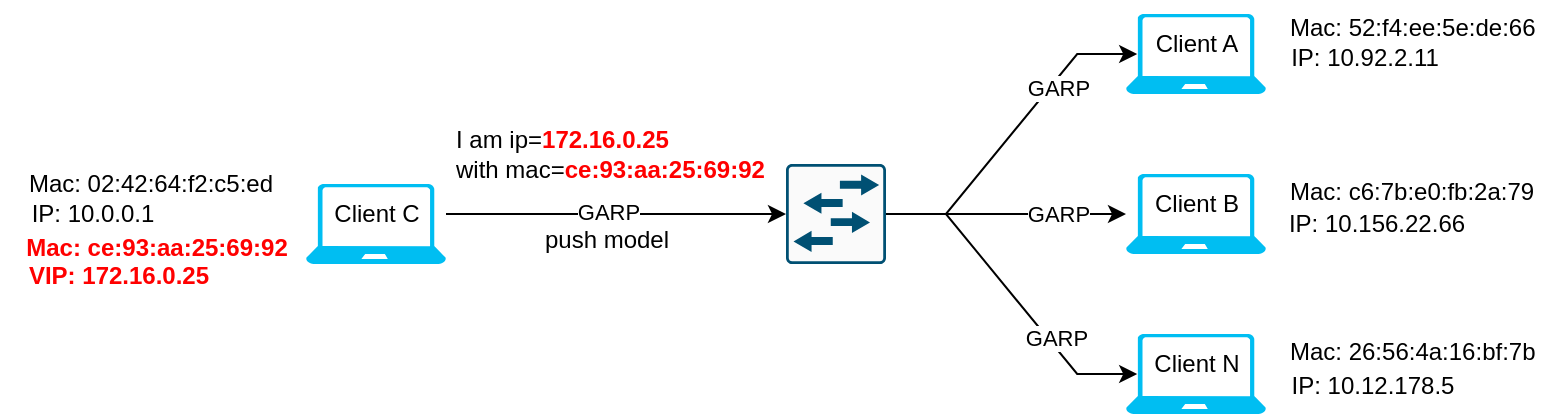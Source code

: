 <mxfile version="24.4.8" type="device">
  <diagram name="Страница — 1" id="iWxX2DHdYdmRhNex2pC1">
    <mxGraphModel dx="1857" dy="582" grid="1" gridSize="10" guides="1" tooltips="1" connect="1" arrows="1" fold="1" page="1" pageScale="1" pageWidth="827" pageHeight="1169" math="0" shadow="0">
      <root>
        <mxCell id="0" />
        <mxCell id="1" parent="0" />
        <mxCell id="f79QPPoyvTMbXdmd0sFM-7" value="" style="group;fillColor=default;" parent="1" vertex="1" connectable="0">
          <mxGeometry x="410" y="600" width="70" height="40" as="geometry" />
        </mxCell>
        <mxCell id="f79QPPoyvTMbXdmd0sFM-3" value="" style="verticalLabelPosition=bottom;html=1;verticalAlign=top;align=center;strokeColor=none;fillColor=#00BEF2;shape=mxgraph.azure.laptop;pointerEvents=1;" parent="f79QPPoyvTMbXdmd0sFM-7" vertex="1">
          <mxGeometry width="70" height="40" as="geometry" />
        </mxCell>
        <mxCell id="f79QPPoyvTMbXdmd0sFM-6" value="Client A" style="text;html=1;align=center;verticalAlign=middle;resizable=0;points=[];autosize=1;strokeColor=none;fillColor=none;" parent="f79QPPoyvTMbXdmd0sFM-7" vertex="1">
          <mxGeometry x="5" width="60" height="30" as="geometry" />
        </mxCell>
        <mxCell id="f79QPPoyvTMbXdmd0sFM-8" value="" style="group;fillColor=default;" parent="1" vertex="1" connectable="0">
          <mxGeometry x="410" y="680" width="70" height="40" as="geometry" />
        </mxCell>
        <mxCell id="f79QPPoyvTMbXdmd0sFM-9" value="" style="verticalLabelPosition=bottom;html=1;verticalAlign=top;align=center;strokeColor=none;fillColor=#00BEF2;shape=mxgraph.azure.laptop;pointerEvents=1;" parent="f79QPPoyvTMbXdmd0sFM-8" vertex="1">
          <mxGeometry width="70" height="40" as="geometry" />
        </mxCell>
        <mxCell id="f79QPPoyvTMbXdmd0sFM-10" value="Client B" style="text;html=1;align=center;verticalAlign=middle;resizable=0;points=[];autosize=1;strokeColor=none;fillColor=none;" parent="f79QPPoyvTMbXdmd0sFM-8" vertex="1">
          <mxGeometry width="70" height="30" as="geometry" />
        </mxCell>
        <mxCell id="f79QPPoyvTMbXdmd0sFM-11" value="" style="group;fillColor=default;" parent="1" vertex="1" connectable="0">
          <mxGeometry x="410" y="760" width="70" height="40" as="geometry" />
        </mxCell>
        <mxCell id="f79QPPoyvTMbXdmd0sFM-12" value="" style="verticalLabelPosition=bottom;html=1;verticalAlign=top;align=center;strokeColor=none;fillColor=#00BEF2;shape=mxgraph.azure.laptop;pointerEvents=1;" parent="f79QPPoyvTMbXdmd0sFM-11" vertex="1">
          <mxGeometry width="70" height="40" as="geometry" />
        </mxCell>
        <mxCell id="f79QPPoyvTMbXdmd0sFM-13" value="Client N" style="text;html=1;align=center;verticalAlign=middle;resizable=0;points=[];autosize=1;strokeColor=none;fillColor=none;" parent="f79QPPoyvTMbXdmd0sFM-11" vertex="1">
          <mxGeometry width="70" height="30" as="geometry" />
        </mxCell>
        <mxCell id="f79QPPoyvTMbXdmd0sFM-14" value="" style="group" parent="1" vertex="1" connectable="0">
          <mxGeometry y="685" width="70" height="40" as="geometry" />
        </mxCell>
        <mxCell id="f79QPPoyvTMbXdmd0sFM-15" value="" style="verticalLabelPosition=bottom;html=1;verticalAlign=top;align=center;strokeColor=none;fillColor=#00BEF2;shape=mxgraph.azure.laptop;pointerEvents=1;" parent="f79QPPoyvTMbXdmd0sFM-14" vertex="1">
          <mxGeometry width="70" height="40" as="geometry" />
        </mxCell>
        <mxCell id="f79QPPoyvTMbXdmd0sFM-16" value="Client C" style="text;html=1;align=center;verticalAlign=middle;resizable=0;points=[];autosize=1;strokeColor=none;fillColor=none;" parent="f79QPPoyvTMbXdmd0sFM-14" vertex="1">
          <mxGeometry width="70" height="30" as="geometry" />
        </mxCell>
        <mxCell id="f79QPPoyvTMbXdmd0sFM-19" style="rounded=0;orthogonalLoop=1;jettySize=auto;html=1;exitX=1;exitY=0.5;exitDx=0;exitDy=0;exitPerimeter=0;edgeStyle=entityRelationEdgeStyle;" parent="1" source="f79QPPoyvTMbXdmd0sFM-17" edge="1">
          <mxGeometry relative="1" as="geometry">
            <mxPoint x="410" y="700" as="targetPoint" />
          </mxGeometry>
        </mxCell>
        <mxCell id="f79QPPoyvTMbXdmd0sFM-36" value="GARP" style="edgeLabel;html=1;align=center;verticalAlign=middle;resizable=0;points=[];" parent="f79QPPoyvTMbXdmd0sFM-19" vertex="1" connectable="0">
          <mxGeometry x="0.233" y="1" relative="1" as="geometry">
            <mxPoint x="12" y="1" as="offset" />
          </mxGeometry>
        </mxCell>
        <mxCell id="f79QPPoyvTMbXdmd0sFM-17" value="" style="sketch=0;points=[[0.015,0.015,0],[0.985,0.015,0],[0.985,0.985,0],[0.015,0.985,0],[0.25,0,0],[0.5,0,0],[0.75,0,0],[1,0.25,0],[1,0.5,0],[1,0.75,0],[0.75,1,0],[0.5,1,0],[0.25,1,0],[0,0.75,0],[0,0.5,0],[0,0.25,0]];verticalLabelPosition=bottom;html=1;verticalAlign=top;aspect=fixed;align=center;pointerEvents=1;shape=mxgraph.cisco19.rect;prIcon=l2_switch;fillColor=#FAFAFA;strokeColor=#005073;" parent="1" vertex="1">
          <mxGeometry x="240" y="675" width="50" height="50" as="geometry" />
        </mxCell>
        <mxCell id="f79QPPoyvTMbXdmd0sFM-18" style="rounded=0;orthogonalLoop=1;jettySize=auto;html=1;exitX=1;exitY=0.5;exitDx=0;exitDy=0;exitPerimeter=0;entryX=0.08;entryY=0.5;entryDx=0;entryDy=0;entryPerimeter=0;edgeStyle=entityRelationEdgeStyle;" parent="1" source="f79QPPoyvTMbXdmd0sFM-17" target="f79QPPoyvTMbXdmd0sFM-3" edge="1">
          <mxGeometry relative="1" as="geometry" />
        </mxCell>
        <mxCell id="f79QPPoyvTMbXdmd0sFM-35" value="GARP" style="edgeLabel;html=1;align=center;verticalAlign=middle;resizable=0;points=[];" parent="f79QPPoyvTMbXdmd0sFM-18" vertex="1" connectable="0">
          <mxGeometry x="0.058" relative="1" as="geometry">
            <mxPoint x="20" y="-20" as="offset" />
          </mxGeometry>
        </mxCell>
        <mxCell id="f79QPPoyvTMbXdmd0sFM-20" style="rounded=0;orthogonalLoop=1;jettySize=auto;html=1;exitX=1;exitY=0.5;exitDx=0;exitDy=0;exitPerimeter=0;entryX=0.08;entryY=0.5;entryDx=0;entryDy=0;entryPerimeter=0;edgeStyle=entityRelationEdgeStyle;" parent="1" source="f79QPPoyvTMbXdmd0sFM-17" target="f79QPPoyvTMbXdmd0sFM-12" edge="1">
          <mxGeometry relative="1" as="geometry" />
        </mxCell>
        <mxCell id="f79QPPoyvTMbXdmd0sFM-37" value="GARP" style="edgeLabel;html=1;align=center;verticalAlign=middle;resizable=0;points=[];" parent="f79QPPoyvTMbXdmd0sFM-20" vertex="1" connectable="0">
          <mxGeometry x="0.33" y="2" relative="1" as="geometry">
            <mxPoint x="3" y="2" as="offset" />
          </mxGeometry>
        </mxCell>
        <mxCell id="f79QPPoyvTMbXdmd0sFM-21" style="edgeStyle=orthogonalEdgeStyle;rounded=0;orthogonalLoop=1;jettySize=auto;html=1;" parent="1" source="f79QPPoyvTMbXdmd0sFM-16" target="f79QPPoyvTMbXdmd0sFM-17" edge="1">
          <mxGeometry relative="1" as="geometry" />
        </mxCell>
        <mxCell id="f79QPPoyvTMbXdmd0sFM-34" value="GARP" style="edgeLabel;html=1;align=center;verticalAlign=middle;resizable=0;points=[];" parent="f79QPPoyvTMbXdmd0sFM-21" vertex="1" connectable="0">
          <mxGeometry x="-0.049" y="1" relative="1" as="geometry">
            <mxPoint as="offset" />
          </mxGeometry>
        </mxCell>
        <mxCell id="f79QPPoyvTMbXdmd0sFM-22" value="IP: 10.0.0.1" style="text;html=1;align=center;verticalAlign=middle;resizable=0;points=[];autosize=1;strokeColor=none;fillColor=none;" parent="1" vertex="1">
          <mxGeometry x="-147" y="685" width="80" height="30" as="geometry" />
        </mxCell>
        <mxCell id="f79QPPoyvTMbXdmd0sFM-23" value="Mac:&amp;nbsp;02:42:64:f2:c5:ed" style="text;html=1;align=center;verticalAlign=middle;resizable=0;points=[];autosize=1;strokeColor=none;fillColor=none;" parent="1" vertex="1">
          <mxGeometry x="-153" y="670" width="150" height="30" as="geometry" />
        </mxCell>
        <mxCell id="f79QPPoyvTMbXdmd0sFM-25" value="Mac: 52:f4:ee:5e:de:66" style="text;whiteSpace=wrap;" parent="1" vertex="1">
          <mxGeometry x="490" y="593" width="130" height="27" as="geometry" />
        </mxCell>
        <mxCell id="f79QPPoyvTMbXdmd0sFM-26" value="Mac: c6:7b:e0:fb:2a:79" style="text;whiteSpace=wrap;" parent="1" vertex="1">
          <mxGeometry x="490" y="675" width="130" height="27" as="geometry" />
        </mxCell>
        <mxCell id="f79QPPoyvTMbXdmd0sFM-27" value="Mac: 26:56:4a:16:bf:7b" style="text;whiteSpace=wrap;" parent="1" vertex="1">
          <mxGeometry x="490" y="755" width="130" height="27" as="geometry" />
        </mxCell>
        <mxCell id="f79QPPoyvTMbXdmd0sFM-28" value="IP: 10.92.2.11" style="text;html=1;align=center;verticalAlign=middle;resizable=0;points=[];autosize=1;strokeColor=none;fillColor=none;" parent="1" vertex="1">
          <mxGeometry x="479" y="607" width="100" height="30" as="geometry" />
        </mxCell>
        <mxCell id="f79QPPoyvTMbXdmd0sFM-29" value="IP: 10.156.22.66" style="text;html=1;align=center;verticalAlign=middle;resizable=0;points=[];autosize=1;strokeColor=none;fillColor=none;" parent="1" vertex="1">
          <mxGeometry x="480" y="690" width="110" height="30" as="geometry" />
        </mxCell>
        <mxCell id="f79QPPoyvTMbXdmd0sFM-30" value="IP: 10.12.178.5" style="text;html=1;align=center;verticalAlign=middle;resizable=0;points=[];autosize=1;strokeColor=none;fillColor=none;" parent="1" vertex="1">
          <mxGeometry x="483" y="771" width="100" height="30" as="geometry" />
        </mxCell>
        <mxCell id="f79QPPoyvTMbXdmd0sFM-32" value="Mac:&amp;nbsp;ce:93:aa:25:69:92" style="text;html=1;align=center;verticalAlign=middle;resizable=0;points=[];autosize=1;strokeColor=none;fillColor=none;fontColor=#FF0000;fontStyle=1" parent="1" vertex="1">
          <mxGeometry x="-150" y="702" width="150" height="30" as="geometry" />
        </mxCell>
        <mxCell id="f79QPPoyvTMbXdmd0sFM-33" value="VIP: 172.16.0.25" style="text;html=1;align=center;verticalAlign=middle;resizable=0;points=[];autosize=1;strokeColor=none;fillColor=none;fontColor=#FF0000;fontStyle=1" parent="1" vertex="1">
          <mxGeometry x="-149" y="716" width="110" height="30" as="geometry" />
        </mxCell>
        <mxCell id="f79QPPoyvTMbXdmd0sFM-38" value="I am ip=&lt;font color=&quot;#ff0000&quot;&gt;&lt;b&gt;172.16.0.25&lt;/b&gt;&lt;/font&gt;&lt;div&gt;with mac=&lt;span style=&quot;background-color: initial;&quot;&gt;&lt;font color=&quot;#ff0000&quot;&gt;&lt;b&gt;ce:93:aa:25:69:92&lt;/b&gt;&lt;/font&gt;&lt;/span&gt;&lt;/div&gt;" style="text;html=1;align=left;verticalAlign=middle;resizable=0;points=[];autosize=1;strokeColor=none;fillColor=none;" parent="1" vertex="1">
          <mxGeometry x="73" y="650" width="180" height="40" as="geometry" />
        </mxCell>
        <mxCell id="f79QPPoyvTMbXdmd0sFM-39" value="push model" style="text;html=1;align=center;verticalAlign=middle;resizable=0;points=[];autosize=1;strokeColor=none;fillColor=none;" parent="1" vertex="1">
          <mxGeometry x="105" y="698" width="90" height="30" as="geometry" />
        </mxCell>
      </root>
    </mxGraphModel>
  </diagram>
</mxfile>

